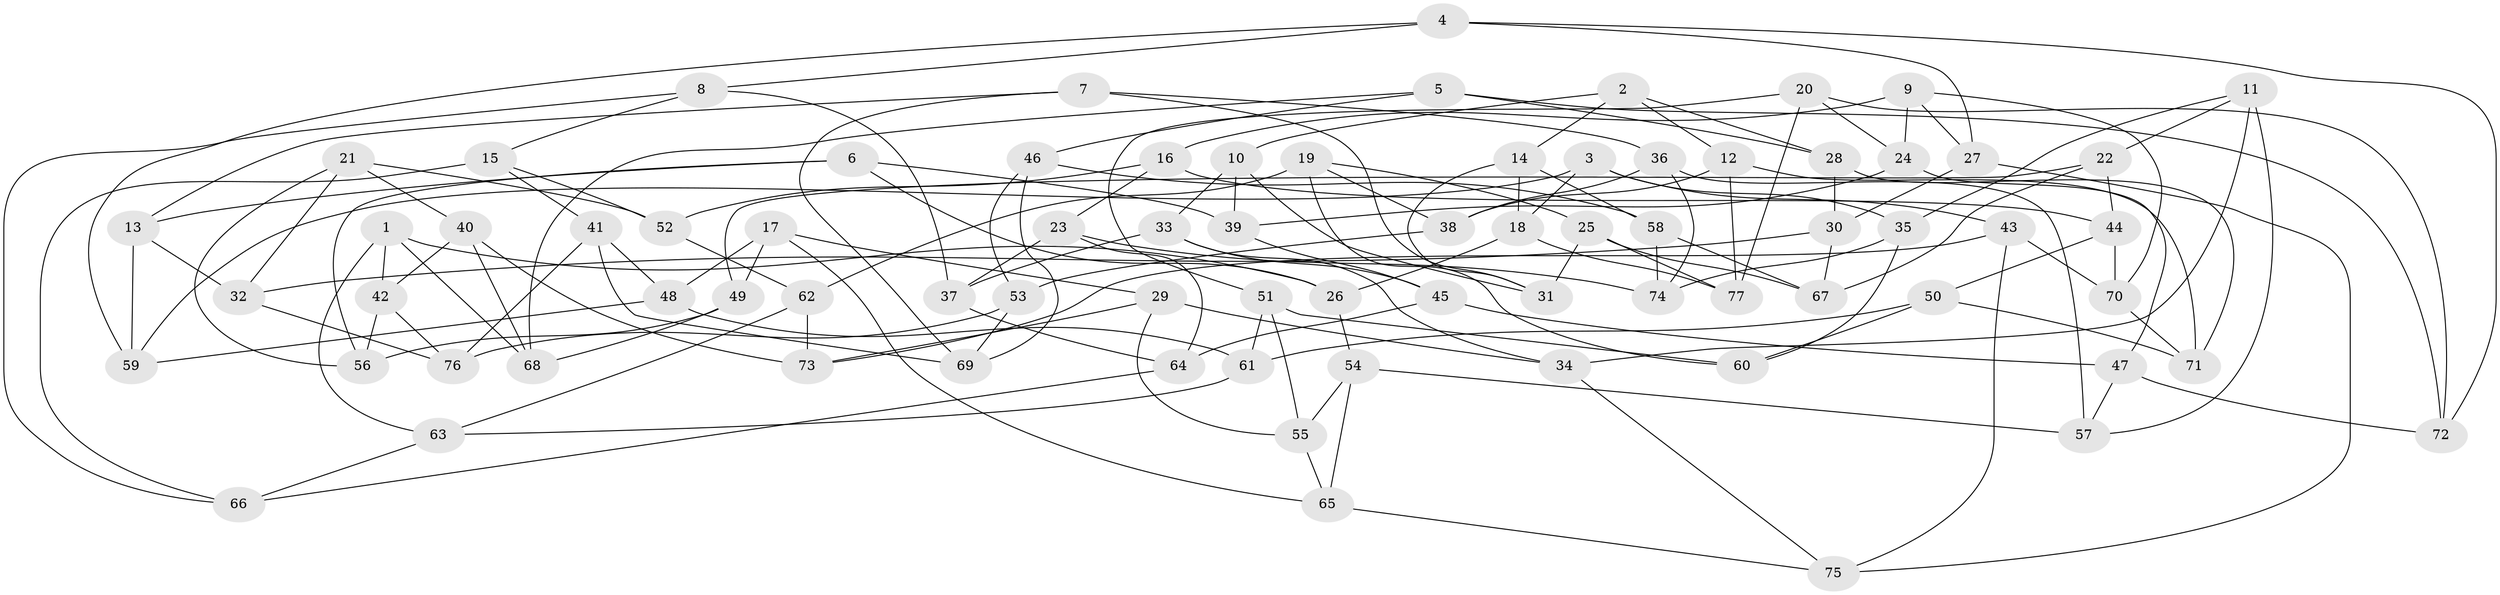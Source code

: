 // Generated by graph-tools (version 1.1) at 2025/03/03/09/25 03:03:11]
// undirected, 77 vertices, 154 edges
graph export_dot {
graph [start="1"]
  node [color=gray90,style=filled];
  1;
  2;
  3;
  4;
  5;
  6;
  7;
  8;
  9;
  10;
  11;
  12;
  13;
  14;
  15;
  16;
  17;
  18;
  19;
  20;
  21;
  22;
  23;
  24;
  25;
  26;
  27;
  28;
  29;
  30;
  31;
  32;
  33;
  34;
  35;
  36;
  37;
  38;
  39;
  40;
  41;
  42;
  43;
  44;
  45;
  46;
  47;
  48;
  49;
  50;
  51;
  52;
  53;
  54;
  55;
  56;
  57;
  58;
  59;
  60;
  61;
  62;
  63;
  64;
  65;
  66;
  67;
  68;
  69;
  70;
  71;
  72;
  73;
  74;
  75;
  76;
  77;
  1 -- 26;
  1 -- 42;
  1 -- 68;
  1 -- 63;
  2 -- 10;
  2 -- 14;
  2 -- 12;
  2 -- 28;
  3 -- 43;
  3 -- 59;
  3 -- 35;
  3 -- 18;
  4 -- 27;
  4 -- 8;
  4 -- 72;
  4 -- 59;
  5 -- 72;
  5 -- 28;
  5 -- 46;
  5 -- 68;
  6 -- 13;
  6 -- 39;
  6 -- 26;
  6 -- 56;
  7 -- 36;
  7 -- 69;
  7 -- 13;
  7 -- 31;
  8 -- 15;
  8 -- 66;
  8 -- 37;
  9 -- 16;
  9 -- 24;
  9 -- 27;
  9 -- 70;
  10 -- 31;
  10 -- 39;
  10 -- 33;
  11 -- 34;
  11 -- 35;
  11 -- 22;
  11 -- 57;
  12 -- 71;
  12 -- 77;
  12 -- 38;
  13 -- 32;
  13 -- 59;
  14 -- 18;
  14 -- 31;
  14 -- 58;
  15 -- 41;
  15 -- 52;
  15 -- 66;
  16 -- 23;
  16 -- 44;
  16 -- 52;
  17 -- 29;
  17 -- 65;
  17 -- 49;
  17 -- 48;
  18 -- 26;
  18 -- 77;
  19 -- 60;
  19 -- 62;
  19 -- 38;
  19 -- 25;
  20 -- 24;
  20 -- 77;
  20 -- 51;
  20 -- 72;
  21 -- 52;
  21 -- 56;
  21 -- 32;
  21 -- 40;
  22 -- 44;
  22 -- 49;
  22 -- 67;
  23 -- 37;
  23 -- 74;
  23 -- 64;
  24 -- 39;
  24 -- 47;
  25 -- 77;
  25 -- 31;
  25 -- 67;
  26 -- 54;
  27 -- 75;
  27 -- 30;
  28 -- 30;
  28 -- 71;
  29 -- 55;
  29 -- 73;
  29 -- 34;
  30 -- 32;
  30 -- 67;
  32 -- 76;
  33 -- 34;
  33 -- 45;
  33 -- 37;
  34 -- 75;
  35 -- 60;
  35 -- 74;
  36 -- 57;
  36 -- 38;
  36 -- 74;
  37 -- 64;
  38 -- 53;
  39 -- 45;
  40 -- 42;
  40 -- 68;
  40 -- 73;
  41 -- 48;
  41 -- 76;
  41 -- 69;
  42 -- 56;
  42 -- 76;
  43 -- 70;
  43 -- 73;
  43 -- 75;
  44 -- 50;
  44 -- 70;
  45 -- 64;
  45 -- 47;
  46 -- 69;
  46 -- 53;
  46 -- 58;
  47 -- 57;
  47 -- 72;
  48 -- 59;
  48 -- 61;
  49 -- 56;
  49 -- 68;
  50 -- 71;
  50 -- 61;
  50 -- 60;
  51 -- 61;
  51 -- 55;
  51 -- 60;
  52 -- 62;
  53 -- 76;
  53 -- 69;
  54 -- 57;
  54 -- 65;
  54 -- 55;
  55 -- 65;
  58 -- 67;
  58 -- 74;
  61 -- 63;
  62 -- 63;
  62 -- 73;
  63 -- 66;
  64 -- 66;
  65 -- 75;
  70 -- 71;
}
